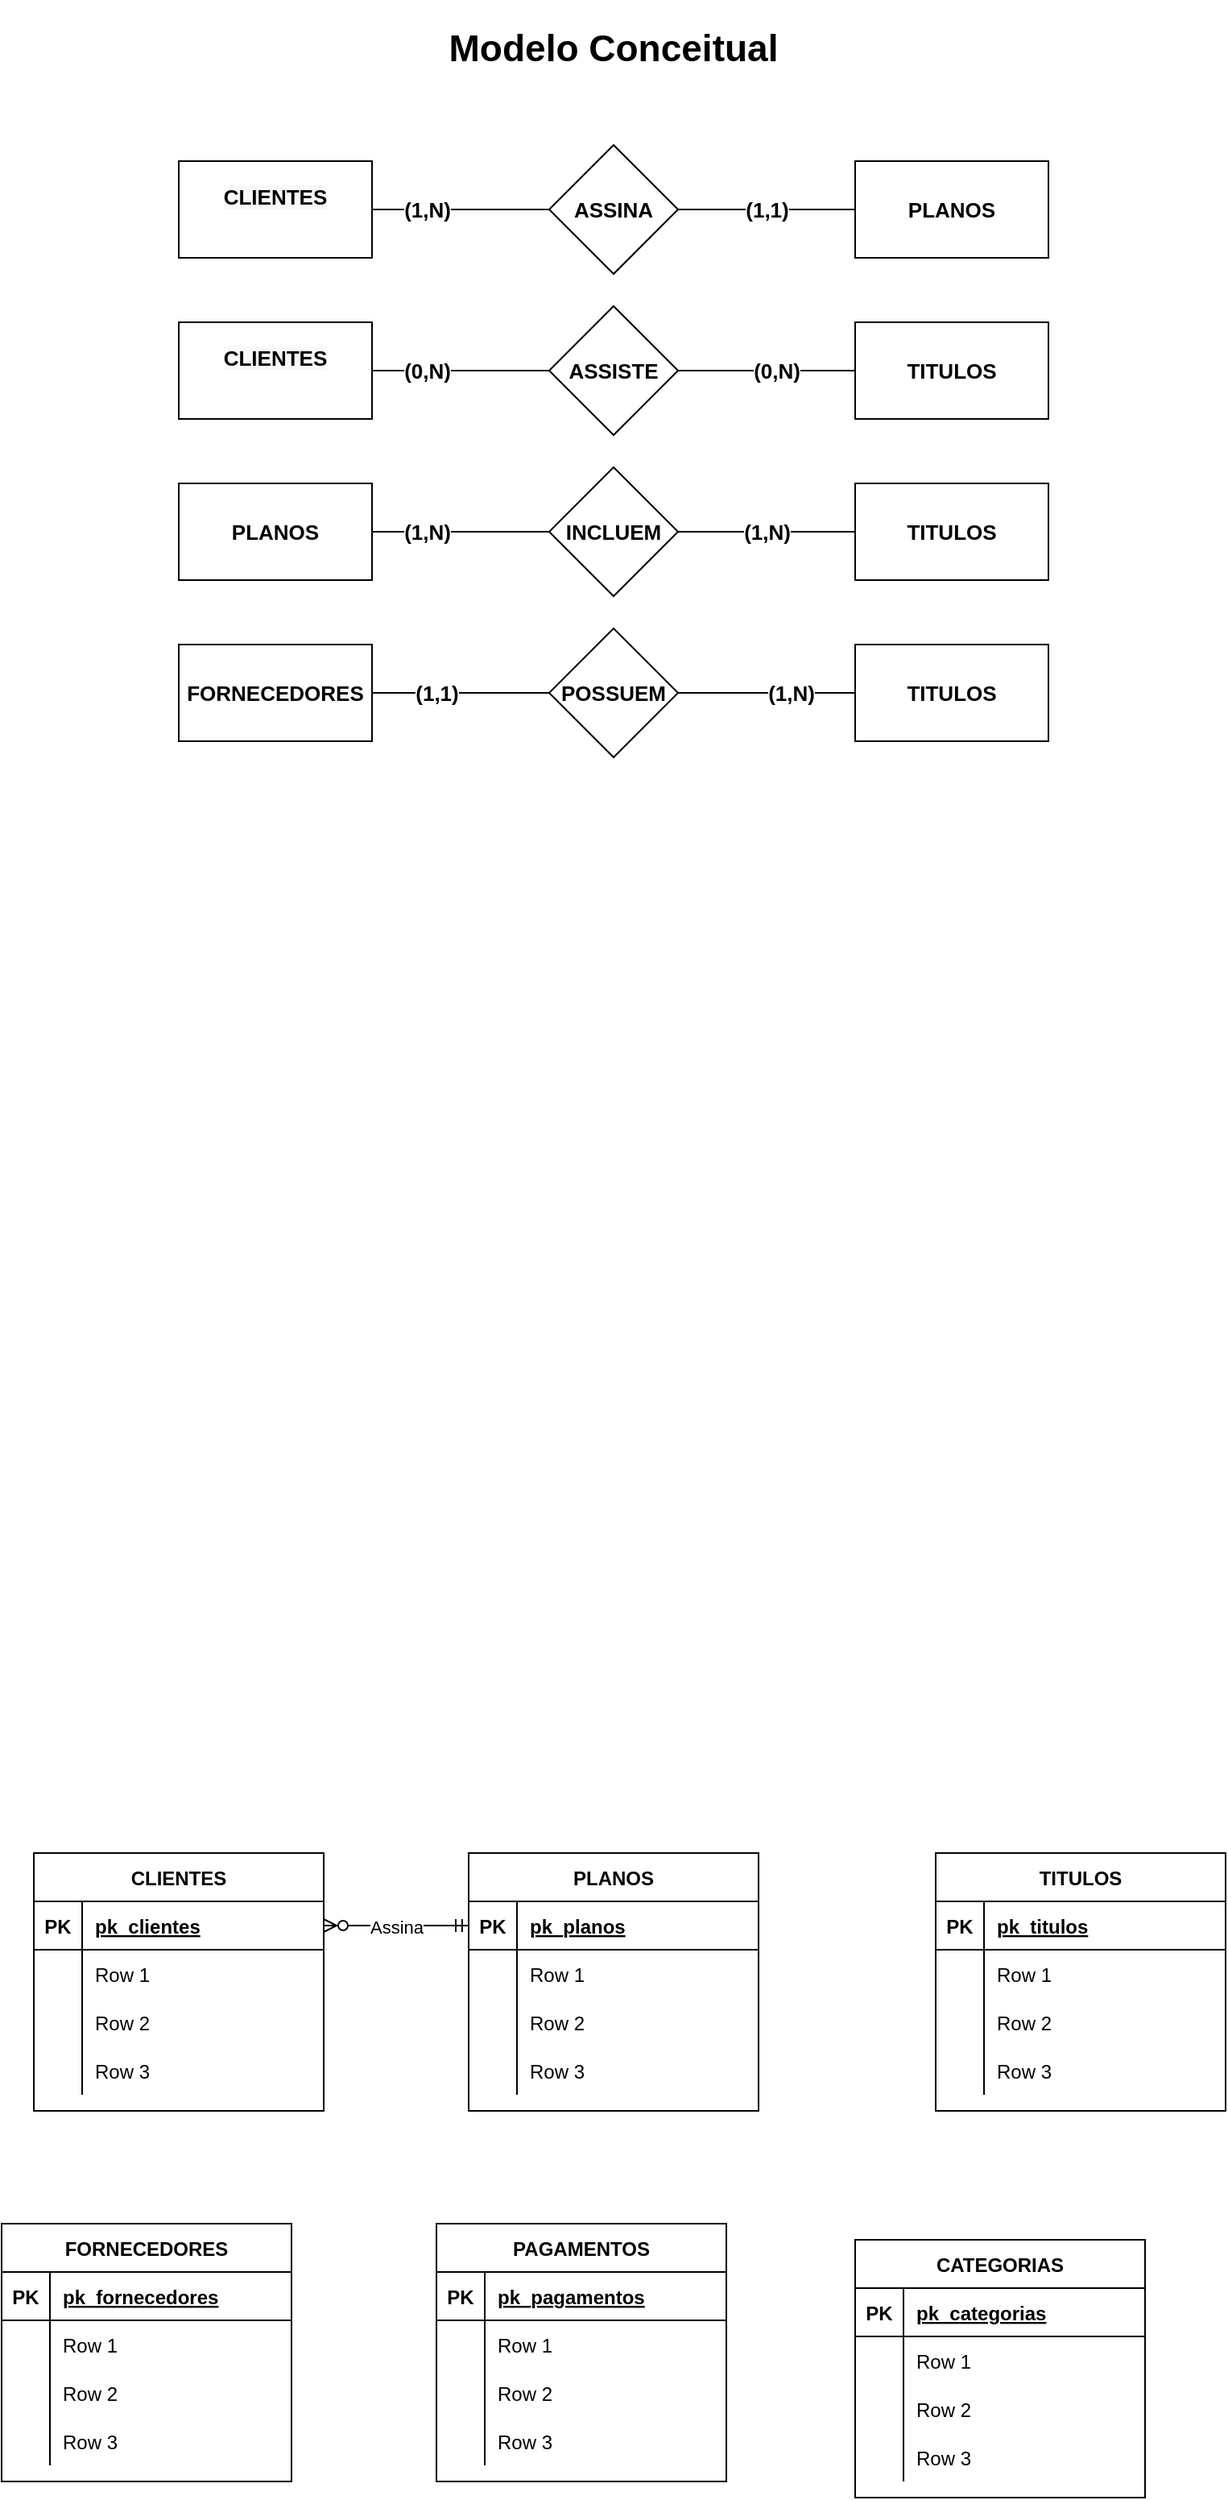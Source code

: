 <mxfile version="20.5.1" type="github">
  <diagram id="LvLNpRTg5S48HGQ50iHA" name="Página-1">
    <mxGraphModel dx="981" dy="1689" grid="1" gridSize="10" guides="1" tooltips="1" connect="1" arrows="1" fold="1" page="1" pageScale="1" pageWidth="827" pageHeight="1169" math="0" shadow="0">
      <root>
        <mxCell id="0" />
        <mxCell id="1" parent="0" />
        <mxCell id="NP3qdC7nzJABI4OuVEPU-14" value="PLANOS" style="shape=table;startSize=30;container=1;collapsible=1;childLayout=tableLayout;fixedRows=1;rowLines=0;fontStyle=1;align=center;resizeLast=1;" parent="1" vertex="1">
          <mxGeometry x="300" y="20" width="180" height="160" as="geometry" />
        </mxCell>
        <mxCell id="NP3qdC7nzJABI4OuVEPU-15" value="" style="shape=tableRow;horizontal=0;startSize=0;swimlaneHead=0;swimlaneBody=0;fillColor=none;collapsible=0;dropTarget=0;points=[[0,0.5],[1,0.5]];portConstraint=eastwest;top=0;left=0;right=0;bottom=1;" parent="NP3qdC7nzJABI4OuVEPU-14" vertex="1">
          <mxGeometry y="30" width="180" height="30" as="geometry" />
        </mxCell>
        <mxCell id="NP3qdC7nzJABI4OuVEPU-16" value="PK" style="shape=partialRectangle;connectable=0;fillColor=none;top=0;left=0;bottom=0;right=0;fontStyle=1;overflow=hidden;" parent="NP3qdC7nzJABI4OuVEPU-15" vertex="1">
          <mxGeometry width="30" height="30" as="geometry">
            <mxRectangle width="30" height="30" as="alternateBounds" />
          </mxGeometry>
        </mxCell>
        <mxCell id="NP3qdC7nzJABI4OuVEPU-17" value="pk_planos" style="shape=partialRectangle;connectable=0;fillColor=none;top=0;left=0;bottom=0;right=0;align=left;spacingLeft=6;fontStyle=5;overflow=hidden;" parent="NP3qdC7nzJABI4OuVEPU-15" vertex="1">
          <mxGeometry x="30" width="150" height="30" as="geometry">
            <mxRectangle width="150" height="30" as="alternateBounds" />
          </mxGeometry>
        </mxCell>
        <mxCell id="NP3qdC7nzJABI4OuVEPU-18" value="" style="shape=tableRow;horizontal=0;startSize=0;swimlaneHead=0;swimlaneBody=0;fillColor=none;collapsible=0;dropTarget=0;points=[[0,0.5],[1,0.5]];portConstraint=eastwest;top=0;left=0;right=0;bottom=0;" parent="NP3qdC7nzJABI4OuVEPU-14" vertex="1">
          <mxGeometry y="60" width="180" height="30" as="geometry" />
        </mxCell>
        <mxCell id="NP3qdC7nzJABI4OuVEPU-19" value="" style="shape=partialRectangle;connectable=0;fillColor=none;top=0;left=0;bottom=0;right=0;editable=1;overflow=hidden;" parent="NP3qdC7nzJABI4OuVEPU-18" vertex="1">
          <mxGeometry width="30" height="30" as="geometry">
            <mxRectangle width="30" height="30" as="alternateBounds" />
          </mxGeometry>
        </mxCell>
        <mxCell id="NP3qdC7nzJABI4OuVEPU-20" value="Row 1" style="shape=partialRectangle;connectable=0;fillColor=none;top=0;left=0;bottom=0;right=0;align=left;spacingLeft=6;overflow=hidden;" parent="NP3qdC7nzJABI4OuVEPU-18" vertex="1">
          <mxGeometry x="30" width="150" height="30" as="geometry">
            <mxRectangle width="150" height="30" as="alternateBounds" />
          </mxGeometry>
        </mxCell>
        <mxCell id="NP3qdC7nzJABI4OuVEPU-21" value="" style="shape=tableRow;horizontal=0;startSize=0;swimlaneHead=0;swimlaneBody=0;fillColor=none;collapsible=0;dropTarget=0;points=[[0,0.5],[1,0.5]];portConstraint=eastwest;top=0;left=0;right=0;bottom=0;" parent="NP3qdC7nzJABI4OuVEPU-14" vertex="1">
          <mxGeometry y="90" width="180" height="30" as="geometry" />
        </mxCell>
        <mxCell id="NP3qdC7nzJABI4OuVEPU-22" value="" style="shape=partialRectangle;connectable=0;fillColor=none;top=0;left=0;bottom=0;right=0;editable=1;overflow=hidden;" parent="NP3qdC7nzJABI4OuVEPU-21" vertex="1">
          <mxGeometry width="30" height="30" as="geometry">
            <mxRectangle width="30" height="30" as="alternateBounds" />
          </mxGeometry>
        </mxCell>
        <mxCell id="NP3qdC7nzJABI4OuVEPU-23" value="Row 2" style="shape=partialRectangle;connectable=0;fillColor=none;top=0;left=0;bottom=0;right=0;align=left;spacingLeft=6;overflow=hidden;" parent="NP3qdC7nzJABI4OuVEPU-21" vertex="1">
          <mxGeometry x="30" width="150" height="30" as="geometry">
            <mxRectangle width="150" height="30" as="alternateBounds" />
          </mxGeometry>
        </mxCell>
        <mxCell id="NP3qdC7nzJABI4OuVEPU-24" value="" style="shape=tableRow;horizontal=0;startSize=0;swimlaneHead=0;swimlaneBody=0;fillColor=none;collapsible=0;dropTarget=0;points=[[0,0.5],[1,0.5]];portConstraint=eastwest;top=0;left=0;right=0;bottom=0;" parent="NP3qdC7nzJABI4OuVEPU-14" vertex="1">
          <mxGeometry y="120" width="180" height="30" as="geometry" />
        </mxCell>
        <mxCell id="NP3qdC7nzJABI4OuVEPU-25" value="" style="shape=partialRectangle;connectable=0;fillColor=none;top=0;left=0;bottom=0;right=0;editable=1;overflow=hidden;" parent="NP3qdC7nzJABI4OuVEPU-24" vertex="1">
          <mxGeometry width="30" height="30" as="geometry">
            <mxRectangle width="30" height="30" as="alternateBounds" />
          </mxGeometry>
        </mxCell>
        <mxCell id="NP3qdC7nzJABI4OuVEPU-26" value="Row 3" style="shape=partialRectangle;connectable=0;fillColor=none;top=0;left=0;bottom=0;right=0;align=left;spacingLeft=6;overflow=hidden;" parent="NP3qdC7nzJABI4OuVEPU-24" vertex="1">
          <mxGeometry x="30" width="150" height="30" as="geometry">
            <mxRectangle width="150" height="30" as="alternateBounds" />
          </mxGeometry>
        </mxCell>
        <mxCell id="NP3qdC7nzJABI4OuVEPU-40" value="FORNECEDORES" style="shape=table;startSize=30;container=1;collapsible=1;childLayout=tableLayout;fixedRows=1;rowLines=0;fontStyle=1;align=center;resizeLast=1;" parent="1" vertex="1">
          <mxGeometry x="10" y="250" width="180" height="160" as="geometry" />
        </mxCell>
        <mxCell id="NP3qdC7nzJABI4OuVEPU-41" value="" style="shape=tableRow;horizontal=0;startSize=0;swimlaneHead=0;swimlaneBody=0;fillColor=none;collapsible=0;dropTarget=0;points=[[0,0.5],[1,0.5]];portConstraint=eastwest;top=0;left=0;right=0;bottom=1;" parent="NP3qdC7nzJABI4OuVEPU-40" vertex="1">
          <mxGeometry y="30" width="180" height="30" as="geometry" />
        </mxCell>
        <mxCell id="NP3qdC7nzJABI4OuVEPU-42" value="PK" style="shape=partialRectangle;connectable=0;fillColor=none;top=0;left=0;bottom=0;right=0;fontStyle=1;overflow=hidden;" parent="NP3qdC7nzJABI4OuVEPU-41" vertex="1">
          <mxGeometry width="30" height="30" as="geometry">
            <mxRectangle width="30" height="30" as="alternateBounds" />
          </mxGeometry>
        </mxCell>
        <mxCell id="NP3qdC7nzJABI4OuVEPU-43" value="pk_fornecedores" style="shape=partialRectangle;connectable=0;fillColor=none;top=0;left=0;bottom=0;right=0;align=left;spacingLeft=6;fontStyle=5;overflow=hidden;" parent="NP3qdC7nzJABI4OuVEPU-41" vertex="1">
          <mxGeometry x="30" width="150" height="30" as="geometry">
            <mxRectangle width="150" height="30" as="alternateBounds" />
          </mxGeometry>
        </mxCell>
        <mxCell id="NP3qdC7nzJABI4OuVEPU-44" value="" style="shape=tableRow;horizontal=0;startSize=0;swimlaneHead=0;swimlaneBody=0;fillColor=none;collapsible=0;dropTarget=0;points=[[0,0.5],[1,0.5]];portConstraint=eastwest;top=0;left=0;right=0;bottom=0;" parent="NP3qdC7nzJABI4OuVEPU-40" vertex="1">
          <mxGeometry y="60" width="180" height="30" as="geometry" />
        </mxCell>
        <mxCell id="NP3qdC7nzJABI4OuVEPU-45" value="" style="shape=partialRectangle;connectable=0;fillColor=none;top=0;left=0;bottom=0;right=0;editable=1;overflow=hidden;" parent="NP3qdC7nzJABI4OuVEPU-44" vertex="1">
          <mxGeometry width="30" height="30" as="geometry">
            <mxRectangle width="30" height="30" as="alternateBounds" />
          </mxGeometry>
        </mxCell>
        <mxCell id="NP3qdC7nzJABI4OuVEPU-46" value="Row 1" style="shape=partialRectangle;connectable=0;fillColor=none;top=0;left=0;bottom=0;right=0;align=left;spacingLeft=6;overflow=hidden;" parent="NP3qdC7nzJABI4OuVEPU-44" vertex="1">
          <mxGeometry x="30" width="150" height="30" as="geometry">
            <mxRectangle width="150" height="30" as="alternateBounds" />
          </mxGeometry>
        </mxCell>
        <mxCell id="NP3qdC7nzJABI4OuVEPU-47" value="" style="shape=tableRow;horizontal=0;startSize=0;swimlaneHead=0;swimlaneBody=0;fillColor=none;collapsible=0;dropTarget=0;points=[[0,0.5],[1,0.5]];portConstraint=eastwest;top=0;left=0;right=0;bottom=0;" parent="NP3qdC7nzJABI4OuVEPU-40" vertex="1">
          <mxGeometry y="90" width="180" height="30" as="geometry" />
        </mxCell>
        <mxCell id="NP3qdC7nzJABI4OuVEPU-48" value="" style="shape=partialRectangle;connectable=0;fillColor=none;top=0;left=0;bottom=0;right=0;editable=1;overflow=hidden;" parent="NP3qdC7nzJABI4OuVEPU-47" vertex="1">
          <mxGeometry width="30" height="30" as="geometry">
            <mxRectangle width="30" height="30" as="alternateBounds" />
          </mxGeometry>
        </mxCell>
        <mxCell id="NP3qdC7nzJABI4OuVEPU-49" value="Row 2" style="shape=partialRectangle;connectable=0;fillColor=none;top=0;left=0;bottom=0;right=0;align=left;spacingLeft=6;overflow=hidden;" parent="NP3qdC7nzJABI4OuVEPU-47" vertex="1">
          <mxGeometry x="30" width="150" height="30" as="geometry">
            <mxRectangle width="150" height="30" as="alternateBounds" />
          </mxGeometry>
        </mxCell>
        <mxCell id="NP3qdC7nzJABI4OuVEPU-50" value="" style="shape=tableRow;horizontal=0;startSize=0;swimlaneHead=0;swimlaneBody=0;fillColor=none;collapsible=0;dropTarget=0;points=[[0,0.5],[1,0.5]];portConstraint=eastwest;top=0;left=0;right=0;bottom=0;" parent="NP3qdC7nzJABI4OuVEPU-40" vertex="1">
          <mxGeometry y="120" width="180" height="30" as="geometry" />
        </mxCell>
        <mxCell id="NP3qdC7nzJABI4OuVEPU-51" value="" style="shape=partialRectangle;connectable=0;fillColor=none;top=0;left=0;bottom=0;right=0;editable=1;overflow=hidden;" parent="NP3qdC7nzJABI4OuVEPU-50" vertex="1">
          <mxGeometry width="30" height="30" as="geometry">
            <mxRectangle width="30" height="30" as="alternateBounds" />
          </mxGeometry>
        </mxCell>
        <mxCell id="NP3qdC7nzJABI4OuVEPU-52" value="Row 3" style="shape=partialRectangle;connectable=0;fillColor=none;top=0;left=0;bottom=0;right=0;align=left;spacingLeft=6;overflow=hidden;" parent="NP3qdC7nzJABI4OuVEPU-50" vertex="1">
          <mxGeometry x="30" width="150" height="30" as="geometry">
            <mxRectangle width="150" height="30" as="alternateBounds" />
          </mxGeometry>
        </mxCell>
        <mxCell id="NP3qdC7nzJABI4OuVEPU-53" value="CATEGORIAS" style="shape=table;startSize=30;container=1;collapsible=1;childLayout=tableLayout;fixedRows=1;rowLines=0;fontStyle=1;align=center;resizeLast=1;" parent="1" vertex="1">
          <mxGeometry x="540" y="260" width="180" height="160" as="geometry" />
        </mxCell>
        <mxCell id="NP3qdC7nzJABI4OuVEPU-54" value="" style="shape=tableRow;horizontal=0;startSize=0;swimlaneHead=0;swimlaneBody=0;fillColor=none;collapsible=0;dropTarget=0;points=[[0,0.5],[1,0.5]];portConstraint=eastwest;top=0;left=0;right=0;bottom=1;" parent="NP3qdC7nzJABI4OuVEPU-53" vertex="1">
          <mxGeometry y="30" width="180" height="30" as="geometry" />
        </mxCell>
        <mxCell id="NP3qdC7nzJABI4OuVEPU-55" value="PK" style="shape=partialRectangle;connectable=0;fillColor=none;top=0;left=0;bottom=0;right=0;fontStyle=1;overflow=hidden;" parent="NP3qdC7nzJABI4OuVEPU-54" vertex="1">
          <mxGeometry width="30" height="30" as="geometry">
            <mxRectangle width="30" height="30" as="alternateBounds" />
          </mxGeometry>
        </mxCell>
        <mxCell id="NP3qdC7nzJABI4OuVEPU-56" value="pk_categorias" style="shape=partialRectangle;connectable=0;fillColor=none;top=0;left=0;bottom=0;right=0;align=left;spacingLeft=6;fontStyle=5;overflow=hidden;" parent="NP3qdC7nzJABI4OuVEPU-54" vertex="1">
          <mxGeometry x="30" width="150" height="30" as="geometry">
            <mxRectangle width="150" height="30" as="alternateBounds" />
          </mxGeometry>
        </mxCell>
        <mxCell id="NP3qdC7nzJABI4OuVEPU-57" value="" style="shape=tableRow;horizontal=0;startSize=0;swimlaneHead=0;swimlaneBody=0;fillColor=none;collapsible=0;dropTarget=0;points=[[0,0.5],[1,0.5]];portConstraint=eastwest;top=0;left=0;right=0;bottom=0;" parent="NP3qdC7nzJABI4OuVEPU-53" vertex="1">
          <mxGeometry y="60" width="180" height="30" as="geometry" />
        </mxCell>
        <mxCell id="NP3qdC7nzJABI4OuVEPU-58" value="" style="shape=partialRectangle;connectable=0;fillColor=none;top=0;left=0;bottom=0;right=0;editable=1;overflow=hidden;" parent="NP3qdC7nzJABI4OuVEPU-57" vertex="1">
          <mxGeometry width="30" height="30" as="geometry">
            <mxRectangle width="30" height="30" as="alternateBounds" />
          </mxGeometry>
        </mxCell>
        <mxCell id="NP3qdC7nzJABI4OuVEPU-59" value="Row 1" style="shape=partialRectangle;connectable=0;fillColor=none;top=0;left=0;bottom=0;right=0;align=left;spacingLeft=6;overflow=hidden;" parent="NP3qdC7nzJABI4OuVEPU-57" vertex="1">
          <mxGeometry x="30" width="150" height="30" as="geometry">
            <mxRectangle width="150" height="30" as="alternateBounds" />
          </mxGeometry>
        </mxCell>
        <mxCell id="NP3qdC7nzJABI4OuVEPU-60" value="" style="shape=tableRow;horizontal=0;startSize=0;swimlaneHead=0;swimlaneBody=0;fillColor=none;collapsible=0;dropTarget=0;points=[[0,0.5],[1,0.5]];portConstraint=eastwest;top=0;left=0;right=0;bottom=0;" parent="NP3qdC7nzJABI4OuVEPU-53" vertex="1">
          <mxGeometry y="90" width="180" height="30" as="geometry" />
        </mxCell>
        <mxCell id="NP3qdC7nzJABI4OuVEPU-61" value="" style="shape=partialRectangle;connectable=0;fillColor=none;top=0;left=0;bottom=0;right=0;editable=1;overflow=hidden;" parent="NP3qdC7nzJABI4OuVEPU-60" vertex="1">
          <mxGeometry width="30" height="30" as="geometry">
            <mxRectangle width="30" height="30" as="alternateBounds" />
          </mxGeometry>
        </mxCell>
        <mxCell id="NP3qdC7nzJABI4OuVEPU-62" value="Row 2" style="shape=partialRectangle;connectable=0;fillColor=none;top=0;left=0;bottom=0;right=0;align=left;spacingLeft=6;overflow=hidden;" parent="NP3qdC7nzJABI4OuVEPU-60" vertex="1">
          <mxGeometry x="30" width="150" height="30" as="geometry">
            <mxRectangle width="150" height="30" as="alternateBounds" />
          </mxGeometry>
        </mxCell>
        <mxCell id="NP3qdC7nzJABI4OuVEPU-63" value="" style="shape=tableRow;horizontal=0;startSize=0;swimlaneHead=0;swimlaneBody=0;fillColor=none;collapsible=0;dropTarget=0;points=[[0,0.5],[1,0.5]];portConstraint=eastwest;top=0;left=0;right=0;bottom=0;" parent="NP3qdC7nzJABI4OuVEPU-53" vertex="1">
          <mxGeometry y="120" width="180" height="30" as="geometry" />
        </mxCell>
        <mxCell id="NP3qdC7nzJABI4OuVEPU-64" value="" style="shape=partialRectangle;connectable=0;fillColor=none;top=0;left=0;bottom=0;right=0;editable=1;overflow=hidden;" parent="NP3qdC7nzJABI4OuVEPU-63" vertex="1">
          <mxGeometry width="30" height="30" as="geometry">
            <mxRectangle width="30" height="30" as="alternateBounds" />
          </mxGeometry>
        </mxCell>
        <mxCell id="NP3qdC7nzJABI4OuVEPU-65" value="Row 3" style="shape=partialRectangle;connectable=0;fillColor=none;top=0;left=0;bottom=0;right=0;align=left;spacingLeft=6;overflow=hidden;" parent="NP3qdC7nzJABI4OuVEPU-63" vertex="1">
          <mxGeometry x="30" width="150" height="30" as="geometry">
            <mxRectangle width="150" height="30" as="alternateBounds" />
          </mxGeometry>
        </mxCell>
        <mxCell id="NP3qdC7nzJABI4OuVEPU-66" value="CLIENTES" style="shape=table;startSize=30;container=1;collapsible=1;childLayout=tableLayout;fixedRows=1;rowLines=0;fontStyle=1;align=center;resizeLast=1;" parent="1" vertex="1">
          <mxGeometry x="30" y="20" width="180" height="160" as="geometry" />
        </mxCell>
        <mxCell id="NP3qdC7nzJABI4OuVEPU-67" value="" style="shape=tableRow;horizontal=0;startSize=0;swimlaneHead=0;swimlaneBody=0;fillColor=none;collapsible=0;dropTarget=0;points=[[0,0.5],[1,0.5]];portConstraint=eastwest;top=0;left=0;right=0;bottom=1;" parent="NP3qdC7nzJABI4OuVEPU-66" vertex="1">
          <mxGeometry y="30" width="180" height="30" as="geometry" />
        </mxCell>
        <mxCell id="NP3qdC7nzJABI4OuVEPU-68" value="PK" style="shape=partialRectangle;connectable=0;fillColor=none;top=0;left=0;bottom=0;right=0;fontStyle=1;overflow=hidden;" parent="NP3qdC7nzJABI4OuVEPU-67" vertex="1">
          <mxGeometry width="30" height="30" as="geometry">
            <mxRectangle width="30" height="30" as="alternateBounds" />
          </mxGeometry>
        </mxCell>
        <mxCell id="NP3qdC7nzJABI4OuVEPU-69" value="pk_clientes" style="shape=partialRectangle;connectable=0;fillColor=none;top=0;left=0;bottom=0;right=0;align=left;spacingLeft=6;fontStyle=5;overflow=hidden;" parent="NP3qdC7nzJABI4OuVEPU-67" vertex="1">
          <mxGeometry x="30" width="150" height="30" as="geometry">
            <mxRectangle width="150" height="30" as="alternateBounds" />
          </mxGeometry>
        </mxCell>
        <mxCell id="NP3qdC7nzJABI4OuVEPU-70" value="" style="shape=tableRow;horizontal=0;startSize=0;swimlaneHead=0;swimlaneBody=0;fillColor=none;collapsible=0;dropTarget=0;points=[[0,0.5],[1,0.5]];portConstraint=eastwest;top=0;left=0;right=0;bottom=0;" parent="NP3qdC7nzJABI4OuVEPU-66" vertex="1">
          <mxGeometry y="60" width="180" height="30" as="geometry" />
        </mxCell>
        <mxCell id="NP3qdC7nzJABI4OuVEPU-71" value="" style="shape=partialRectangle;connectable=0;fillColor=none;top=0;left=0;bottom=0;right=0;editable=1;overflow=hidden;" parent="NP3qdC7nzJABI4OuVEPU-70" vertex="1">
          <mxGeometry width="30" height="30" as="geometry">
            <mxRectangle width="30" height="30" as="alternateBounds" />
          </mxGeometry>
        </mxCell>
        <mxCell id="NP3qdC7nzJABI4OuVEPU-72" value="Row 1" style="shape=partialRectangle;connectable=0;fillColor=none;top=0;left=0;bottom=0;right=0;align=left;spacingLeft=6;overflow=hidden;" parent="NP3qdC7nzJABI4OuVEPU-70" vertex="1">
          <mxGeometry x="30" width="150" height="30" as="geometry">
            <mxRectangle width="150" height="30" as="alternateBounds" />
          </mxGeometry>
        </mxCell>
        <mxCell id="NP3qdC7nzJABI4OuVEPU-73" value="" style="shape=tableRow;horizontal=0;startSize=0;swimlaneHead=0;swimlaneBody=0;fillColor=none;collapsible=0;dropTarget=0;points=[[0,0.5],[1,0.5]];portConstraint=eastwest;top=0;left=0;right=0;bottom=0;" parent="NP3qdC7nzJABI4OuVEPU-66" vertex="1">
          <mxGeometry y="90" width="180" height="30" as="geometry" />
        </mxCell>
        <mxCell id="NP3qdC7nzJABI4OuVEPU-74" value="" style="shape=partialRectangle;connectable=0;fillColor=none;top=0;left=0;bottom=0;right=0;editable=1;overflow=hidden;" parent="NP3qdC7nzJABI4OuVEPU-73" vertex="1">
          <mxGeometry width="30" height="30" as="geometry">
            <mxRectangle width="30" height="30" as="alternateBounds" />
          </mxGeometry>
        </mxCell>
        <mxCell id="NP3qdC7nzJABI4OuVEPU-75" value="Row 2" style="shape=partialRectangle;connectable=0;fillColor=none;top=0;left=0;bottom=0;right=0;align=left;spacingLeft=6;overflow=hidden;" parent="NP3qdC7nzJABI4OuVEPU-73" vertex="1">
          <mxGeometry x="30" width="150" height="30" as="geometry">
            <mxRectangle width="150" height="30" as="alternateBounds" />
          </mxGeometry>
        </mxCell>
        <mxCell id="NP3qdC7nzJABI4OuVEPU-76" value="" style="shape=tableRow;horizontal=0;startSize=0;swimlaneHead=0;swimlaneBody=0;fillColor=none;collapsible=0;dropTarget=0;points=[[0,0.5],[1,0.5]];portConstraint=eastwest;top=0;left=0;right=0;bottom=0;" parent="NP3qdC7nzJABI4OuVEPU-66" vertex="1">
          <mxGeometry y="120" width="180" height="30" as="geometry" />
        </mxCell>
        <mxCell id="NP3qdC7nzJABI4OuVEPU-77" value="" style="shape=partialRectangle;connectable=0;fillColor=none;top=0;left=0;bottom=0;right=0;editable=1;overflow=hidden;" parent="NP3qdC7nzJABI4OuVEPU-76" vertex="1">
          <mxGeometry width="30" height="30" as="geometry">
            <mxRectangle width="30" height="30" as="alternateBounds" />
          </mxGeometry>
        </mxCell>
        <mxCell id="NP3qdC7nzJABI4OuVEPU-78" value="Row 3" style="shape=partialRectangle;connectable=0;fillColor=none;top=0;left=0;bottom=0;right=0;align=left;spacingLeft=6;overflow=hidden;" parent="NP3qdC7nzJABI4OuVEPU-76" vertex="1">
          <mxGeometry x="30" width="150" height="30" as="geometry">
            <mxRectangle width="150" height="30" as="alternateBounds" />
          </mxGeometry>
        </mxCell>
        <mxCell id="NP3qdC7nzJABI4OuVEPU-79" value="PAGAMENTOS" style="shape=table;startSize=30;container=1;collapsible=1;childLayout=tableLayout;fixedRows=1;rowLines=0;fontStyle=1;align=center;resizeLast=1;" parent="1" vertex="1">
          <mxGeometry x="280" y="250" width="180" height="160" as="geometry" />
        </mxCell>
        <mxCell id="NP3qdC7nzJABI4OuVEPU-80" value="" style="shape=tableRow;horizontal=0;startSize=0;swimlaneHead=0;swimlaneBody=0;fillColor=none;collapsible=0;dropTarget=0;points=[[0,0.5],[1,0.5]];portConstraint=eastwest;top=0;left=0;right=0;bottom=1;" parent="NP3qdC7nzJABI4OuVEPU-79" vertex="1">
          <mxGeometry y="30" width="180" height="30" as="geometry" />
        </mxCell>
        <mxCell id="NP3qdC7nzJABI4OuVEPU-81" value="PK" style="shape=partialRectangle;connectable=0;fillColor=none;top=0;left=0;bottom=0;right=0;fontStyle=1;overflow=hidden;" parent="NP3qdC7nzJABI4OuVEPU-80" vertex="1">
          <mxGeometry width="30" height="30" as="geometry">
            <mxRectangle width="30" height="30" as="alternateBounds" />
          </mxGeometry>
        </mxCell>
        <mxCell id="NP3qdC7nzJABI4OuVEPU-82" value="pk_pagamentos" style="shape=partialRectangle;connectable=0;fillColor=none;top=0;left=0;bottom=0;right=0;align=left;spacingLeft=6;fontStyle=5;overflow=hidden;" parent="NP3qdC7nzJABI4OuVEPU-80" vertex="1">
          <mxGeometry x="30" width="150" height="30" as="geometry">
            <mxRectangle width="150" height="30" as="alternateBounds" />
          </mxGeometry>
        </mxCell>
        <mxCell id="NP3qdC7nzJABI4OuVEPU-83" value="" style="shape=tableRow;horizontal=0;startSize=0;swimlaneHead=0;swimlaneBody=0;fillColor=none;collapsible=0;dropTarget=0;points=[[0,0.5],[1,0.5]];portConstraint=eastwest;top=0;left=0;right=0;bottom=0;" parent="NP3qdC7nzJABI4OuVEPU-79" vertex="1">
          <mxGeometry y="60" width="180" height="30" as="geometry" />
        </mxCell>
        <mxCell id="NP3qdC7nzJABI4OuVEPU-84" value="" style="shape=partialRectangle;connectable=0;fillColor=none;top=0;left=0;bottom=0;right=0;editable=1;overflow=hidden;" parent="NP3qdC7nzJABI4OuVEPU-83" vertex="1">
          <mxGeometry width="30" height="30" as="geometry">
            <mxRectangle width="30" height="30" as="alternateBounds" />
          </mxGeometry>
        </mxCell>
        <mxCell id="NP3qdC7nzJABI4OuVEPU-85" value="Row 1" style="shape=partialRectangle;connectable=0;fillColor=none;top=0;left=0;bottom=0;right=0;align=left;spacingLeft=6;overflow=hidden;" parent="NP3qdC7nzJABI4OuVEPU-83" vertex="1">
          <mxGeometry x="30" width="150" height="30" as="geometry">
            <mxRectangle width="150" height="30" as="alternateBounds" />
          </mxGeometry>
        </mxCell>
        <mxCell id="NP3qdC7nzJABI4OuVEPU-86" value="" style="shape=tableRow;horizontal=0;startSize=0;swimlaneHead=0;swimlaneBody=0;fillColor=none;collapsible=0;dropTarget=0;points=[[0,0.5],[1,0.5]];portConstraint=eastwest;top=0;left=0;right=0;bottom=0;" parent="NP3qdC7nzJABI4OuVEPU-79" vertex="1">
          <mxGeometry y="90" width="180" height="30" as="geometry" />
        </mxCell>
        <mxCell id="NP3qdC7nzJABI4OuVEPU-87" value="" style="shape=partialRectangle;connectable=0;fillColor=none;top=0;left=0;bottom=0;right=0;editable=1;overflow=hidden;" parent="NP3qdC7nzJABI4OuVEPU-86" vertex="1">
          <mxGeometry width="30" height="30" as="geometry">
            <mxRectangle width="30" height="30" as="alternateBounds" />
          </mxGeometry>
        </mxCell>
        <mxCell id="NP3qdC7nzJABI4OuVEPU-88" value="Row 2" style="shape=partialRectangle;connectable=0;fillColor=none;top=0;left=0;bottom=0;right=0;align=left;spacingLeft=6;overflow=hidden;" parent="NP3qdC7nzJABI4OuVEPU-86" vertex="1">
          <mxGeometry x="30" width="150" height="30" as="geometry">
            <mxRectangle width="150" height="30" as="alternateBounds" />
          </mxGeometry>
        </mxCell>
        <mxCell id="NP3qdC7nzJABI4OuVEPU-89" value="" style="shape=tableRow;horizontal=0;startSize=0;swimlaneHead=0;swimlaneBody=0;fillColor=none;collapsible=0;dropTarget=0;points=[[0,0.5],[1,0.5]];portConstraint=eastwest;top=0;left=0;right=0;bottom=0;" parent="NP3qdC7nzJABI4OuVEPU-79" vertex="1">
          <mxGeometry y="120" width="180" height="30" as="geometry" />
        </mxCell>
        <mxCell id="NP3qdC7nzJABI4OuVEPU-90" value="" style="shape=partialRectangle;connectable=0;fillColor=none;top=0;left=0;bottom=0;right=0;editable=1;overflow=hidden;" parent="NP3qdC7nzJABI4OuVEPU-89" vertex="1">
          <mxGeometry width="30" height="30" as="geometry">
            <mxRectangle width="30" height="30" as="alternateBounds" />
          </mxGeometry>
        </mxCell>
        <mxCell id="NP3qdC7nzJABI4OuVEPU-91" value="Row 3" style="shape=partialRectangle;connectable=0;fillColor=none;top=0;left=0;bottom=0;right=0;align=left;spacingLeft=6;overflow=hidden;" parent="NP3qdC7nzJABI4OuVEPU-89" vertex="1">
          <mxGeometry x="30" width="150" height="30" as="geometry">
            <mxRectangle width="150" height="30" as="alternateBounds" />
          </mxGeometry>
        </mxCell>
        <mxCell id="NP3qdC7nzJABI4OuVEPU-105" value="TITULOS" style="shape=table;startSize=30;container=1;collapsible=1;childLayout=tableLayout;fixedRows=1;rowLines=0;fontStyle=1;align=center;resizeLast=1;" parent="1" vertex="1">
          <mxGeometry x="590" y="20" width="180" height="160" as="geometry" />
        </mxCell>
        <mxCell id="NP3qdC7nzJABI4OuVEPU-106" value="" style="shape=tableRow;horizontal=0;startSize=0;swimlaneHead=0;swimlaneBody=0;fillColor=none;collapsible=0;dropTarget=0;points=[[0,0.5],[1,0.5]];portConstraint=eastwest;top=0;left=0;right=0;bottom=1;" parent="NP3qdC7nzJABI4OuVEPU-105" vertex="1">
          <mxGeometry y="30" width="180" height="30" as="geometry" />
        </mxCell>
        <mxCell id="NP3qdC7nzJABI4OuVEPU-107" value="PK" style="shape=partialRectangle;connectable=0;fillColor=none;top=0;left=0;bottom=0;right=0;fontStyle=1;overflow=hidden;" parent="NP3qdC7nzJABI4OuVEPU-106" vertex="1">
          <mxGeometry width="30" height="30" as="geometry">
            <mxRectangle width="30" height="30" as="alternateBounds" />
          </mxGeometry>
        </mxCell>
        <mxCell id="NP3qdC7nzJABI4OuVEPU-108" value="pk_titulos" style="shape=partialRectangle;connectable=0;fillColor=none;top=0;left=0;bottom=0;right=0;align=left;spacingLeft=6;fontStyle=5;overflow=hidden;" parent="NP3qdC7nzJABI4OuVEPU-106" vertex="1">
          <mxGeometry x="30" width="150" height="30" as="geometry">
            <mxRectangle width="150" height="30" as="alternateBounds" />
          </mxGeometry>
        </mxCell>
        <mxCell id="NP3qdC7nzJABI4OuVEPU-109" value="" style="shape=tableRow;horizontal=0;startSize=0;swimlaneHead=0;swimlaneBody=0;fillColor=none;collapsible=0;dropTarget=0;points=[[0,0.5],[1,0.5]];portConstraint=eastwest;top=0;left=0;right=0;bottom=0;" parent="NP3qdC7nzJABI4OuVEPU-105" vertex="1">
          <mxGeometry y="60" width="180" height="30" as="geometry" />
        </mxCell>
        <mxCell id="NP3qdC7nzJABI4OuVEPU-110" value="" style="shape=partialRectangle;connectable=0;fillColor=none;top=0;left=0;bottom=0;right=0;editable=1;overflow=hidden;" parent="NP3qdC7nzJABI4OuVEPU-109" vertex="1">
          <mxGeometry width="30" height="30" as="geometry">
            <mxRectangle width="30" height="30" as="alternateBounds" />
          </mxGeometry>
        </mxCell>
        <mxCell id="NP3qdC7nzJABI4OuVEPU-111" value="Row 1" style="shape=partialRectangle;connectable=0;fillColor=none;top=0;left=0;bottom=0;right=0;align=left;spacingLeft=6;overflow=hidden;" parent="NP3qdC7nzJABI4OuVEPU-109" vertex="1">
          <mxGeometry x="30" width="150" height="30" as="geometry">
            <mxRectangle width="150" height="30" as="alternateBounds" />
          </mxGeometry>
        </mxCell>
        <mxCell id="NP3qdC7nzJABI4OuVEPU-112" value="" style="shape=tableRow;horizontal=0;startSize=0;swimlaneHead=0;swimlaneBody=0;fillColor=none;collapsible=0;dropTarget=0;points=[[0,0.5],[1,0.5]];portConstraint=eastwest;top=0;left=0;right=0;bottom=0;" parent="NP3qdC7nzJABI4OuVEPU-105" vertex="1">
          <mxGeometry y="90" width="180" height="30" as="geometry" />
        </mxCell>
        <mxCell id="NP3qdC7nzJABI4OuVEPU-113" value="" style="shape=partialRectangle;connectable=0;fillColor=none;top=0;left=0;bottom=0;right=0;editable=1;overflow=hidden;" parent="NP3qdC7nzJABI4OuVEPU-112" vertex="1">
          <mxGeometry width="30" height="30" as="geometry">
            <mxRectangle width="30" height="30" as="alternateBounds" />
          </mxGeometry>
        </mxCell>
        <mxCell id="NP3qdC7nzJABI4OuVEPU-114" value="Row 2" style="shape=partialRectangle;connectable=0;fillColor=none;top=0;left=0;bottom=0;right=0;align=left;spacingLeft=6;overflow=hidden;" parent="NP3qdC7nzJABI4OuVEPU-112" vertex="1">
          <mxGeometry x="30" width="150" height="30" as="geometry">
            <mxRectangle width="150" height="30" as="alternateBounds" />
          </mxGeometry>
        </mxCell>
        <mxCell id="NP3qdC7nzJABI4OuVEPU-115" value="" style="shape=tableRow;horizontal=0;startSize=0;swimlaneHead=0;swimlaneBody=0;fillColor=none;collapsible=0;dropTarget=0;points=[[0,0.5],[1,0.5]];portConstraint=eastwest;top=0;left=0;right=0;bottom=0;" parent="NP3qdC7nzJABI4OuVEPU-105" vertex="1">
          <mxGeometry y="120" width="180" height="30" as="geometry" />
        </mxCell>
        <mxCell id="NP3qdC7nzJABI4OuVEPU-116" value="" style="shape=partialRectangle;connectable=0;fillColor=none;top=0;left=0;bottom=0;right=0;editable=1;overflow=hidden;" parent="NP3qdC7nzJABI4OuVEPU-115" vertex="1">
          <mxGeometry width="30" height="30" as="geometry">
            <mxRectangle width="30" height="30" as="alternateBounds" />
          </mxGeometry>
        </mxCell>
        <mxCell id="NP3qdC7nzJABI4OuVEPU-117" value="Row 3" style="shape=partialRectangle;connectable=0;fillColor=none;top=0;left=0;bottom=0;right=0;align=left;spacingLeft=6;overflow=hidden;" parent="NP3qdC7nzJABI4OuVEPU-115" vertex="1">
          <mxGeometry x="30" width="150" height="30" as="geometry">
            <mxRectangle width="150" height="30" as="alternateBounds" />
          </mxGeometry>
        </mxCell>
        <mxCell id="NP3qdC7nzJABI4OuVEPU-120" value="Assina" style="edgeStyle=orthogonalEdgeStyle;rounded=0;orthogonalLoop=1;jettySize=auto;html=1;exitX=1;exitY=0.5;exitDx=0;exitDy=0;startArrow=ERzeroToMany;startFill=0;endArrow=ERmandOne;endFill=0;" parent="1" source="NP3qdC7nzJABI4OuVEPU-67" edge="1">
          <mxGeometry relative="1" as="geometry">
            <mxPoint x="300" y="65" as="targetPoint" />
          </mxGeometry>
        </mxCell>
        <mxCell id="NP3qdC7nzJABI4OuVEPU-224" value="(1,1)" style="edgeStyle=orthogonalEdgeStyle;rounded=0;orthogonalLoop=1;jettySize=auto;html=1;exitX=1;exitY=0.5;exitDx=0;exitDy=0;entryX=0;entryY=0.5;entryDx=0;entryDy=0;startArrow=none;startFill=0;endArrow=none;endFill=0;fontSize=13;fontStyle=1" parent="1" source="NP3qdC7nzJABI4OuVEPU-222" target="NP3qdC7nzJABI4OuVEPU-223" edge="1">
          <mxGeometry x="-0.273" relative="1" as="geometry">
            <mxPoint as="offset" />
          </mxGeometry>
        </mxCell>
        <mxCell id="NP3qdC7nzJABI4OuVEPU-222" value="FORNECEDORES" style="rounded=0;whiteSpace=wrap;html=1;fillColor=default;fontSize=13;fontStyle=1" parent="1" vertex="1">
          <mxGeometry x="120" y="-730" width="120" height="60" as="geometry" />
        </mxCell>
        <mxCell id="NP3qdC7nzJABI4OuVEPU-226" value="(1,N)" style="edgeStyle=orthogonalEdgeStyle;rounded=0;orthogonalLoop=1;jettySize=auto;html=1;exitX=1;exitY=0.5;exitDx=0;exitDy=0;entryX=0;entryY=0.5;entryDx=0;entryDy=0;startArrow=none;startFill=0;endArrow=none;endFill=0;fontSize=13;fontStyle=1" parent="1" source="NP3qdC7nzJABI4OuVEPU-223" target="NP3qdC7nzJABI4OuVEPU-225" edge="1">
          <mxGeometry x="0.273" relative="1" as="geometry">
            <mxPoint as="offset" />
          </mxGeometry>
        </mxCell>
        <mxCell id="NP3qdC7nzJABI4OuVEPU-223" value="POSSUEM" style="rhombus;whiteSpace=wrap;html=1;fillColor=default;fontSize=13;fontStyle=1" parent="1" vertex="1">
          <mxGeometry x="350" y="-740" width="80" height="80" as="geometry" />
        </mxCell>
        <mxCell id="NP3qdC7nzJABI4OuVEPU-225" value="TITULOS" style="rounded=0;whiteSpace=wrap;html=1;fillColor=default;fontSize=13;fontStyle=1" parent="1" vertex="1">
          <mxGeometry x="540" y="-730" width="120" height="60" as="geometry" />
        </mxCell>
        <mxCell id="NP3qdC7nzJABI4OuVEPU-232" value="(1,N)" style="edgeStyle=orthogonalEdgeStyle;rounded=0;orthogonalLoop=1;jettySize=auto;html=1;exitX=1;exitY=0.5;exitDx=0;exitDy=0;entryX=0;entryY=0.5;entryDx=0;entryDy=0;startArrow=none;startFill=0;endArrow=none;endFill=0;fontSize=13;fontStyle=1" parent="1" source="NP3qdC7nzJABI4OuVEPU-233" target="NP3qdC7nzJABI4OuVEPU-235" edge="1">
          <mxGeometry x="-0.385" relative="1" as="geometry">
            <mxPoint as="offset" />
          </mxGeometry>
        </mxCell>
        <mxCell id="NP3qdC7nzJABI4OuVEPU-233" value="&#xa;&lt;span style=&quot;color: rgb(0, 0, 0); font-family: Helvetica; font-size: 13px; font-style: normal; font-variant-ligatures: normal; font-variant-caps: normal; letter-spacing: normal; orphans: 2; text-align: center; text-indent: 0px; text-transform: none; widows: 2; word-spacing: 0px; -webkit-text-stroke-width: 0px; background-color: rgb(248, 249, 250); text-decoration-thickness: initial; text-decoration-style: initial; text-decoration-color: initial; float: none; display: inline !important;&quot;&gt;CLIENTES&lt;/span&gt;&#xa;&#xa;" style="rounded=0;whiteSpace=wrap;html=1;fillColor=default;fontSize=13;fontStyle=1" parent="1" vertex="1">
          <mxGeometry x="120" y="-1030" width="120" height="60" as="geometry" />
        </mxCell>
        <mxCell id="NP3qdC7nzJABI4OuVEPU-234" value="(1,1)" style="edgeStyle=orthogonalEdgeStyle;rounded=0;orthogonalLoop=1;jettySize=auto;html=1;exitX=1;exitY=0.5;exitDx=0;exitDy=0;entryX=0;entryY=0.5;entryDx=0;entryDy=0;startArrow=none;startFill=0;endArrow=none;endFill=0;fontSize=13;fontStyle=1" parent="1" source="NP3qdC7nzJABI4OuVEPU-235" target="NP3qdC7nzJABI4OuVEPU-236" edge="1">
          <mxGeometry relative="1" as="geometry" />
        </mxCell>
        <mxCell id="NP3qdC7nzJABI4OuVEPU-235" value="ASSINA" style="rhombus;whiteSpace=wrap;html=1;fillColor=default;fontSize=13;fontStyle=1" parent="1" vertex="1">
          <mxGeometry x="350" y="-1040" width="80" height="80" as="geometry" />
        </mxCell>
        <mxCell id="NP3qdC7nzJABI4OuVEPU-236" value="PLANOS" style="rounded=0;whiteSpace=wrap;html=1;fillColor=default;fontSize=13;fontStyle=1" parent="1" vertex="1">
          <mxGeometry x="540" y="-1030" width="120" height="60" as="geometry" />
        </mxCell>
        <mxCell id="NP3qdC7nzJABI4OuVEPU-237" value="(0,N)" style="edgeStyle=orthogonalEdgeStyle;rounded=0;orthogonalLoop=1;jettySize=auto;html=1;exitX=1;exitY=0.5;exitDx=0;exitDy=0;entryX=0;entryY=0.5;entryDx=0;entryDy=0;startArrow=none;startFill=0;endArrow=none;endFill=0;fontSize=13;fontStyle=1" parent="1" source="NP3qdC7nzJABI4OuVEPU-238" target="NP3qdC7nzJABI4OuVEPU-240" edge="1">
          <mxGeometry x="-0.385" relative="1" as="geometry">
            <mxPoint as="offset" />
            <Array as="points">
              <mxPoint x="270" y="-900" />
              <mxPoint x="270" y="-900" />
            </Array>
          </mxGeometry>
        </mxCell>
        <mxCell id="NP3qdC7nzJABI4OuVEPU-238" value="&#xa;&lt;span style=&quot;color: rgb(0, 0, 0); font-family: Helvetica; font-size: 13px; font-style: normal; font-variant-ligatures: normal; font-variant-caps: normal; letter-spacing: normal; orphans: 2; text-align: center; text-indent: 0px; text-transform: none; widows: 2; word-spacing: 0px; -webkit-text-stroke-width: 0px; background-color: rgb(248, 249, 250); text-decoration-thickness: initial; text-decoration-style: initial; text-decoration-color: initial; float: none; display: inline !important;&quot;&gt;CLIENTES&lt;/span&gt;&#xa;&#xa;" style="rounded=0;whiteSpace=wrap;html=1;fillColor=default;fontSize=13;fontStyle=1" parent="1" vertex="1">
          <mxGeometry x="120" y="-930" width="120" height="60" as="geometry" />
        </mxCell>
        <mxCell id="NP3qdC7nzJABI4OuVEPU-239" value="(0,N)" style="edgeStyle=orthogonalEdgeStyle;rounded=0;orthogonalLoop=1;jettySize=auto;html=1;exitX=1;exitY=0.5;exitDx=0;exitDy=0;entryX=0;entryY=0.5;entryDx=0;entryDy=0;startArrow=none;startFill=0;endArrow=none;endFill=0;fontSize=13;fontStyle=1" parent="1" source="NP3qdC7nzJABI4OuVEPU-240" target="NP3qdC7nzJABI4OuVEPU-241" edge="1">
          <mxGeometry x="0.111" relative="1" as="geometry">
            <mxPoint as="offset" />
          </mxGeometry>
        </mxCell>
        <mxCell id="NP3qdC7nzJABI4OuVEPU-240" value="ASSISTE" style="rhombus;whiteSpace=wrap;html=1;fillColor=default;fontSize=13;fontStyle=1" parent="1" vertex="1">
          <mxGeometry x="350" y="-940" width="80" height="80" as="geometry" />
        </mxCell>
        <mxCell id="NP3qdC7nzJABI4OuVEPU-241" value="TITULOS" style="rounded=0;whiteSpace=wrap;html=1;fillColor=default;fontSize=13;fontStyle=1" parent="1" vertex="1">
          <mxGeometry x="540" y="-930" width="120" height="60" as="geometry" />
        </mxCell>
        <mxCell id="NP3qdC7nzJABI4OuVEPU-242" value="(1,N)" style="edgeStyle=orthogonalEdgeStyle;rounded=0;orthogonalLoop=1;jettySize=auto;html=1;exitX=1;exitY=0.5;exitDx=0;exitDy=0;entryX=0;entryY=0.5;entryDx=0;entryDy=0;startArrow=none;startFill=0;endArrow=none;endFill=0;fontSize=13;fontStyle=1" parent="1" source="NP3qdC7nzJABI4OuVEPU-243" target="NP3qdC7nzJABI4OuVEPU-245" edge="1">
          <mxGeometry x="-0.385" relative="1" as="geometry">
            <mxPoint as="offset" />
          </mxGeometry>
        </mxCell>
        <mxCell id="NP3qdC7nzJABI4OuVEPU-243" value="PLANOS" style="rounded=0;whiteSpace=wrap;html=1;fillColor=default;fontSize=13;fontStyle=1" parent="1" vertex="1">
          <mxGeometry x="120" y="-830" width="120" height="60" as="geometry" />
        </mxCell>
        <mxCell id="NP3qdC7nzJABI4OuVEPU-244" value="(1,N)" style="edgeStyle=orthogonalEdgeStyle;rounded=0;orthogonalLoop=1;jettySize=auto;html=1;exitX=1;exitY=0.5;exitDx=0;exitDy=0;entryX=0;entryY=0.5;entryDx=0;entryDy=0;startArrow=none;startFill=0;endArrow=none;endFill=0;fontSize=13;fontStyle=1" parent="1" source="NP3qdC7nzJABI4OuVEPU-245" target="NP3qdC7nzJABI4OuVEPU-246" edge="1">
          <mxGeometry relative="1" as="geometry" />
        </mxCell>
        <mxCell id="NP3qdC7nzJABI4OuVEPU-245" value="INCLUEM" style="rhombus;whiteSpace=wrap;html=1;fillColor=default;fontSize=13;fontStyle=1" parent="1" vertex="1">
          <mxGeometry x="350" y="-840" width="80" height="80" as="geometry" />
        </mxCell>
        <mxCell id="NP3qdC7nzJABI4OuVEPU-246" value="TITULOS" style="rounded=0;whiteSpace=wrap;html=1;fillColor=default;fontSize=13;fontStyle=1" parent="1" vertex="1">
          <mxGeometry x="540" y="-830" width="120" height="60" as="geometry" />
        </mxCell>
        <mxCell id="NP3qdC7nzJABI4OuVEPU-248" value="Modelo Conceitual" style="text;html=1;strokeColor=none;fillColor=none;align=center;verticalAlign=middle;whiteSpace=wrap;rounded=0;fontSize=23;fontStyle=1" parent="1" vertex="1">
          <mxGeometry x="250" y="-1130" width="280" height="60" as="geometry" />
        </mxCell>
      </root>
    </mxGraphModel>
  </diagram>
</mxfile>
